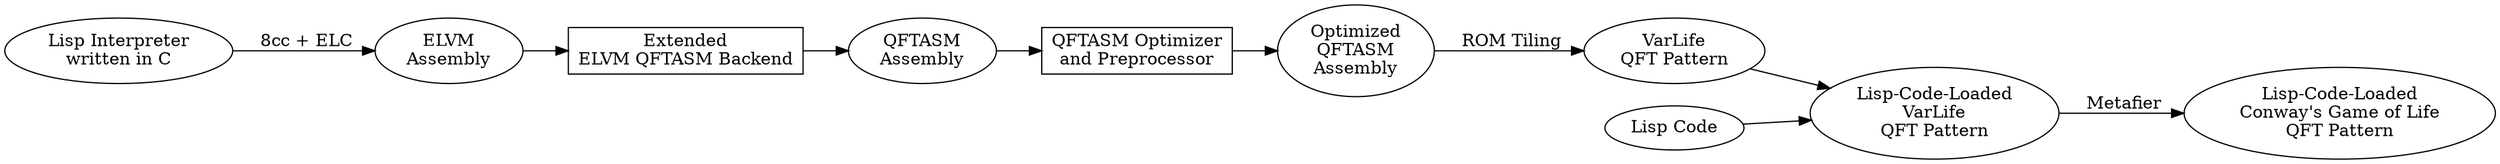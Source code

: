 digraph G {
    rankdir="LR"

    C [label="Lisp Interpreter\nwritten in C"]

    C->eli [label=" 8cc + ELC"]

    eli [label="ELVM\nAssembly"]

    elvmqftasm [label="Extended\nELVM QFTASM Backend" shape="rect"]
    eli->elvmqftasm

    QFTASMPP [label="QFTASM\nAssembly"]
    elvmqftasm->QFTASMPP

    QFTASMPPopt [label="QFTASM Optimizer\nand Preprocessor" shape="rect"]
    QFTASMPP->QFTASMPPopt

    QFTASM [label="Optimized\nQFTASM\nAssembly"]
    QFTASMPPopt->QFTASM


    QFTex [label="VarLife\nQFT Pattern"]
    QFTASM -> QFTex [label=" ROM Tiling"]

    QFTex_lisp [label="Lisp-Code-Loaded\nVarLife\nQFT Pattern"]
    QFTex -> QFTex_lisp

    QFTgol [label="Lisp-Code-Loaded\nConway's Game of Life\nQFT Pattern"]
    QFTex_lisp -> QFTgol [label=" Metafier"]

    LispCode [label="Lisp Code"]
    LispCode -> QFTex_lisp
}
